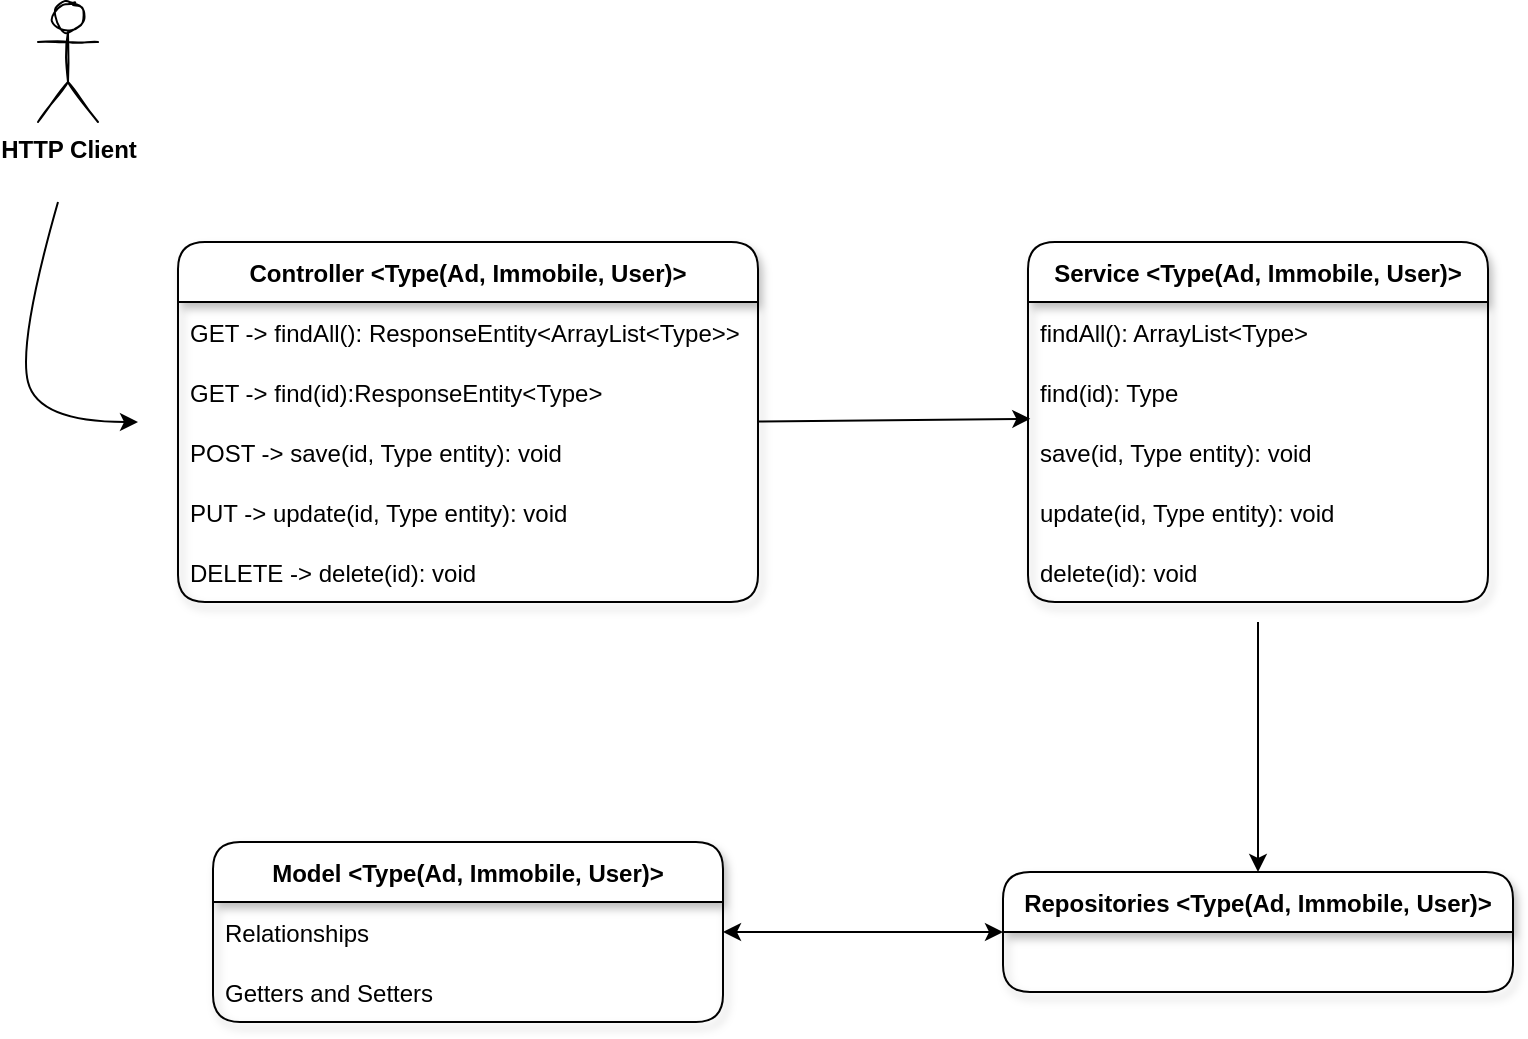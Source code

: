 <mxfile version="20.2.3" type="github">
  <diagram id="6zKff8dQVEelbUvJMKA6" name="Page-1">
    <mxGraphModel dx="1160" dy="573" grid="1" gridSize="10" guides="1" tooltips="1" connect="1" arrows="1" fold="1" page="1" pageScale="1" pageWidth="1169" pageHeight="827" math="0" shadow="0">
      <root>
        <mxCell id="0" />
        <mxCell id="1" parent="0" />
        <mxCell id="DmI-ztLGOH8mOlPQ-OH0-5" value="&lt;b&gt;HTTP Client&lt;/b&gt;" style="shape=umlActor;verticalLabelPosition=bottom;verticalAlign=top;html=1;outlineConnect=0;sketch=1;" vertex="1" parent="1">
          <mxGeometry x="90" y="80" width="30" height="60" as="geometry" />
        </mxCell>
        <mxCell id="DmI-ztLGOH8mOlPQ-OH0-6" value="Controller &lt;Type(Ad, Immobile, User)&gt;" style="swimlane;fontStyle=1;childLayout=stackLayout;horizontal=1;startSize=30;horizontalStack=0;resizeParent=1;resizeParentMax=0;resizeLast=0;collapsible=1;marginBottom=0;sketch=0;shadow=1;rounded=1;" vertex="1" parent="1">
          <mxGeometry x="160" y="200" width="290" height="180" as="geometry" />
        </mxCell>
        <mxCell id="DmI-ztLGOH8mOlPQ-OH0-7" value="GET -&gt; findAll(): ResponseEntity&lt;ArrayList&lt;Type&gt;&gt;" style="text;strokeColor=none;fillColor=none;align=left;verticalAlign=middle;spacingLeft=4;spacingRight=4;overflow=hidden;points=[[0,0.5],[1,0.5]];portConstraint=eastwest;rotatable=0;sketch=0;shadow=1;rounded=1;" vertex="1" parent="DmI-ztLGOH8mOlPQ-OH0-6">
          <mxGeometry y="30" width="290" height="30" as="geometry" />
        </mxCell>
        <mxCell id="DmI-ztLGOH8mOlPQ-OH0-8" value="GET -&gt; find(id):ResponseEntity&lt;Type&gt;" style="text;strokeColor=none;fillColor=none;align=left;verticalAlign=middle;spacingLeft=4;spacingRight=4;overflow=hidden;points=[[0,0.5],[1,0.5]];portConstraint=eastwest;rotatable=0;sketch=0;shadow=1;rounded=1;" vertex="1" parent="DmI-ztLGOH8mOlPQ-OH0-6">
          <mxGeometry y="60" width="290" height="30" as="geometry" />
        </mxCell>
        <mxCell id="DmI-ztLGOH8mOlPQ-OH0-9" value="POST -&gt; save(id, Type entity): void" style="text;strokeColor=none;fillColor=none;align=left;verticalAlign=middle;spacingLeft=4;spacingRight=4;overflow=hidden;points=[[0,0.5],[1,0.5]];portConstraint=eastwest;rotatable=0;sketch=0;shadow=1;rounded=1;" vertex="1" parent="DmI-ztLGOH8mOlPQ-OH0-6">
          <mxGeometry y="90" width="290" height="30" as="geometry" />
        </mxCell>
        <mxCell id="DmI-ztLGOH8mOlPQ-OH0-10" value="PUT -&gt; update(id, Type entity): void" style="text;strokeColor=none;fillColor=none;align=left;verticalAlign=middle;spacingLeft=4;spacingRight=4;overflow=hidden;points=[[0,0.5],[1,0.5]];portConstraint=eastwest;rotatable=0;sketch=0;shadow=1;rounded=1;" vertex="1" parent="DmI-ztLGOH8mOlPQ-OH0-6">
          <mxGeometry y="120" width="290" height="30" as="geometry" />
        </mxCell>
        <mxCell id="DmI-ztLGOH8mOlPQ-OH0-11" value="DELETE -&gt; delete(id): void" style="text;strokeColor=none;fillColor=none;align=left;verticalAlign=middle;spacingLeft=4;spacingRight=4;overflow=hidden;points=[[0,0.5],[1,0.5]];portConstraint=eastwest;rotatable=0;sketch=0;shadow=1;rounded=1;" vertex="1" parent="DmI-ztLGOH8mOlPQ-OH0-6">
          <mxGeometry y="150" width="290" height="30" as="geometry" />
        </mxCell>
        <mxCell id="DmI-ztLGOH8mOlPQ-OH0-16" value="" style="curved=1;endArrow=classic;html=1;rounded=0;" edge="1" parent="1">
          <mxGeometry width="50" height="50" relative="1" as="geometry">
            <mxPoint x="100" y="180" as="sourcePoint" />
            <mxPoint x="140" y="290" as="targetPoint" />
            <Array as="points">
              <mxPoint x="80" y="250" />
              <mxPoint x="90" y="290" />
            </Array>
          </mxGeometry>
        </mxCell>
        <mxCell id="DmI-ztLGOH8mOlPQ-OH0-18" value="Service &lt;Type(Ad, Immobile, User)&gt;" style="swimlane;fontStyle=1;childLayout=stackLayout;horizontal=1;startSize=30;horizontalStack=0;resizeParent=1;resizeParentMax=0;resizeLast=0;collapsible=1;marginBottom=0;sketch=0;shadow=1;rounded=1;" vertex="1" parent="1">
          <mxGeometry x="585" y="200" width="230" height="180" as="geometry" />
        </mxCell>
        <mxCell id="DmI-ztLGOH8mOlPQ-OH0-19" value="findAll(): ArrayList&lt;Type&gt; " style="text;strokeColor=none;fillColor=none;align=left;verticalAlign=middle;spacingLeft=4;spacingRight=4;overflow=hidden;points=[[0,0.5],[1,0.5]];portConstraint=eastwest;rotatable=0;sketch=0;shadow=1;rounded=1;" vertex="1" parent="DmI-ztLGOH8mOlPQ-OH0-18">
          <mxGeometry y="30" width="230" height="30" as="geometry" />
        </mxCell>
        <mxCell id="DmI-ztLGOH8mOlPQ-OH0-20" value="find(id): Type" style="text;strokeColor=none;fillColor=none;align=left;verticalAlign=middle;spacingLeft=4;spacingRight=4;overflow=hidden;points=[[0,0.5],[1,0.5]];portConstraint=eastwest;rotatable=0;sketch=0;shadow=1;rounded=1;" vertex="1" parent="DmI-ztLGOH8mOlPQ-OH0-18">
          <mxGeometry y="60" width="230" height="30" as="geometry" />
        </mxCell>
        <mxCell id="DmI-ztLGOH8mOlPQ-OH0-21" value="save(id, Type entity): void" style="text;strokeColor=none;fillColor=none;align=left;verticalAlign=middle;spacingLeft=4;spacingRight=4;overflow=hidden;points=[[0,0.5],[1,0.5]];portConstraint=eastwest;rotatable=0;sketch=0;shadow=1;rounded=1;" vertex="1" parent="DmI-ztLGOH8mOlPQ-OH0-18">
          <mxGeometry y="90" width="230" height="30" as="geometry" />
        </mxCell>
        <mxCell id="DmI-ztLGOH8mOlPQ-OH0-22" value="update(id, Type entity): void" style="text;strokeColor=none;fillColor=none;align=left;verticalAlign=middle;spacingLeft=4;spacingRight=4;overflow=hidden;points=[[0,0.5],[1,0.5]];portConstraint=eastwest;rotatable=0;sketch=0;shadow=1;rounded=1;" vertex="1" parent="DmI-ztLGOH8mOlPQ-OH0-18">
          <mxGeometry y="120" width="230" height="30" as="geometry" />
        </mxCell>
        <mxCell id="DmI-ztLGOH8mOlPQ-OH0-23" value="delete(id): void" style="text;strokeColor=none;fillColor=none;align=left;verticalAlign=middle;spacingLeft=4;spacingRight=4;overflow=hidden;points=[[0,0.5],[1,0.5]];portConstraint=eastwest;rotatable=0;sketch=0;shadow=1;rounded=1;" vertex="1" parent="DmI-ztLGOH8mOlPQ-OH0-18">
          <mxGeometry y="150" width="230" height="30" as="geometry" />
        </mxCell>
        <mxCell id="DmI-ztLGOH8mOlPQ-OH0-24" value="" style="endArrow=classic;html=1;rounded=0;exitX=1.001;exitY=-0.008;exitDx=0;exitDy=0;exitPerimeter=0;entryX=0.005;entryY=-0.054;entryDx=0;entryDy=0;entryPerimeter=0;" edge="1" parent="1" source="DmI-ztLGOH8mOlPQ-OH0-9" target="DmI-ztLGOH8mOlPQ-OH0-21">
          <mxGeometry width="50" height="50" relative="1" as="geometry">
            <mxPoint x="460" y="290" as="sourcePoint" />
            <mxPoint x="570" y="290" as="targetPoint" />
          </mxGeometry>
        </mxCell>
        <mxCell id="DmI-ztLGOH8mOlPQ-OH0-26" value="Repositories &lt;Type(Ad, Immobile, User)&gt;" style="swimlane;fontStyle=1;childLayout=stackLayout;horizontal=1;startSize=30;horizontalStack=0;resizeParent=1;resizeParentMax=0;resizeLast=0;collapsible=1;marginBottom=0;sketch=0;shadow=1;rounded=1;" vertex="1" parent="1">
          <mxGeometry x="572.5" y="515" width="255" height="60" as="geometry" />
        </mxCell>
        <mxCell id="DmI-ztLGOH8mOlPQ-OH0-32" value="" style="endArrow=classic;html=1;rounded=0;entryX=0.5;entryY=0;entryDx=0;entryDy=0;" edge="1" parent="1" target="DmI-ztLGOH8mOlPQ-OH0-26">
          <mxGeometry width="50" height="50" relative="1" as="geometry">
            <mxPoint x="700" y="390" as="sourcePoint" />
            <mxPoint x="472.5" y="400" as="targetPoint" />
          </mxGeometry>
        </mxCell>
        <mxCell id="DmI-ztLGOH8mOlPQ-OH0-33" value="Model &lt;Type(Ad, Immobile, User)&gt;" style="swimlane;fontStyle=1;childLayout=stackLayout;horizontal=1;startSize=30;horizontalStack=0;resizeParent=1;resizeParentMax=0;resizeLast=0;collapsible=1;marginBottom=0;sketch=0;shadow=1;rounded=1;" vertex="1" parent="1">
          <mxGeometry x="177.5" y="500" width="255" height="90" as="geometry" />
        </mxCell>
        <mxCell id="DmI-ztLGOH8mOlPQ-OH0-34" value="Relationships" style="text;strokeColor=none;fillColor=none;align=left;verticalAlign=middle;spacingLeft=4;spacingRight=4;overflow=hidden;points=[[0,0.5],[1,0.5]];portConstraint=eastwest;rotatable=0;sketch=0;shadow=1;rounded=1;" vertex="1" parent="DmI-ztLGOH8mOlPQ-OH0-33">
          <mxGeometry y="30" width="255" height="30" as="geometry" />
        </mxCell>
        <mxCell id="DmI-ztLGOH8mOlPQ-OH0-35" value="Getters and Setters" style="text;strokeColor=none;fillColor=none;align=left;verticalAlign=middle;spacingLeft=4;spacingRight=4;overflow=hidden;points=[[0,0.5],[1,0.5]];portConstraint=eastwest;rotatable=0;sketch=0;shadow=1;rounded=1;" vertex="1" parent="DmI-ztLGOH8mOlPQ-OH0-33">
          <mxGeometry y="60" width="255" height="30" as="geometry" />
        </mxCell>
        <mxCell id="DmI-ztLGOH8mOlPQ-OH0-38" value="" style="endArrow=classic;startArrow=classic;html=1;rounded=0;exitX=0;exitY=0.5;exitDx=0;exitDy=0;entryX=1;entryY=0.5;entryDx=0;entryDy=0;" edge="1" parent="1" source="DmI-ztLGOH8mOlPQ-OH0-26" target="DmI-ztLGOH8mOlPQ-OH0-34">
          <mxGeometry width="50" height="50" relative="1" as="geometry">
            <mxPoint x="530" y="510" as="sourcePoint" />
            <mxPoint x="580" y="460" as="targetPoint" />
          </mxGeometry>
        </mxCell>
      </root>
    </mxGraphModel>
  </diagram>
</mxfile>
